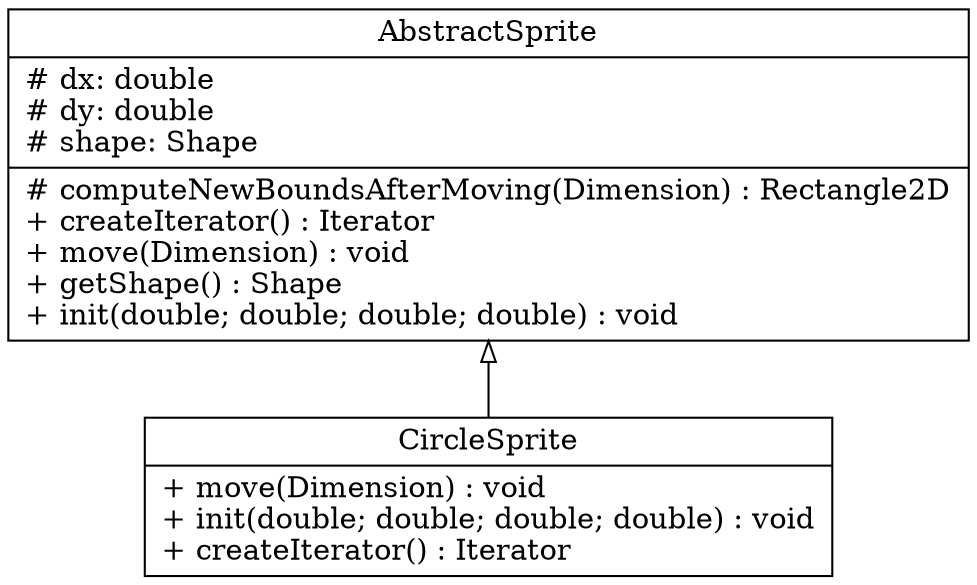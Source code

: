 digraph model{
rankdir = BT;
AbstractSprite [
shape="record",
label = "{AbstractSprite| # dx: double\l# dy: double\l# shape: Shape\l|# computeNewBoundsAfterMoving(Dimension) : Rectangle2D\l+ createIterator() : Iterator\l+ move(Dimension) : void\l+ getShape() : Shape\l+ init(double; double; double; double) : void\l}"
];

CircleSprite [
shape="record",
label = "{CircleSprite| + move(Dimension) : void\l+ init(double; double; double; double) : void\l+ createIterator() : Iterator\l}"
];

//writing relations between classes now
CircleSprite -> AbstractSprite [arrowhead = "empty"];
}